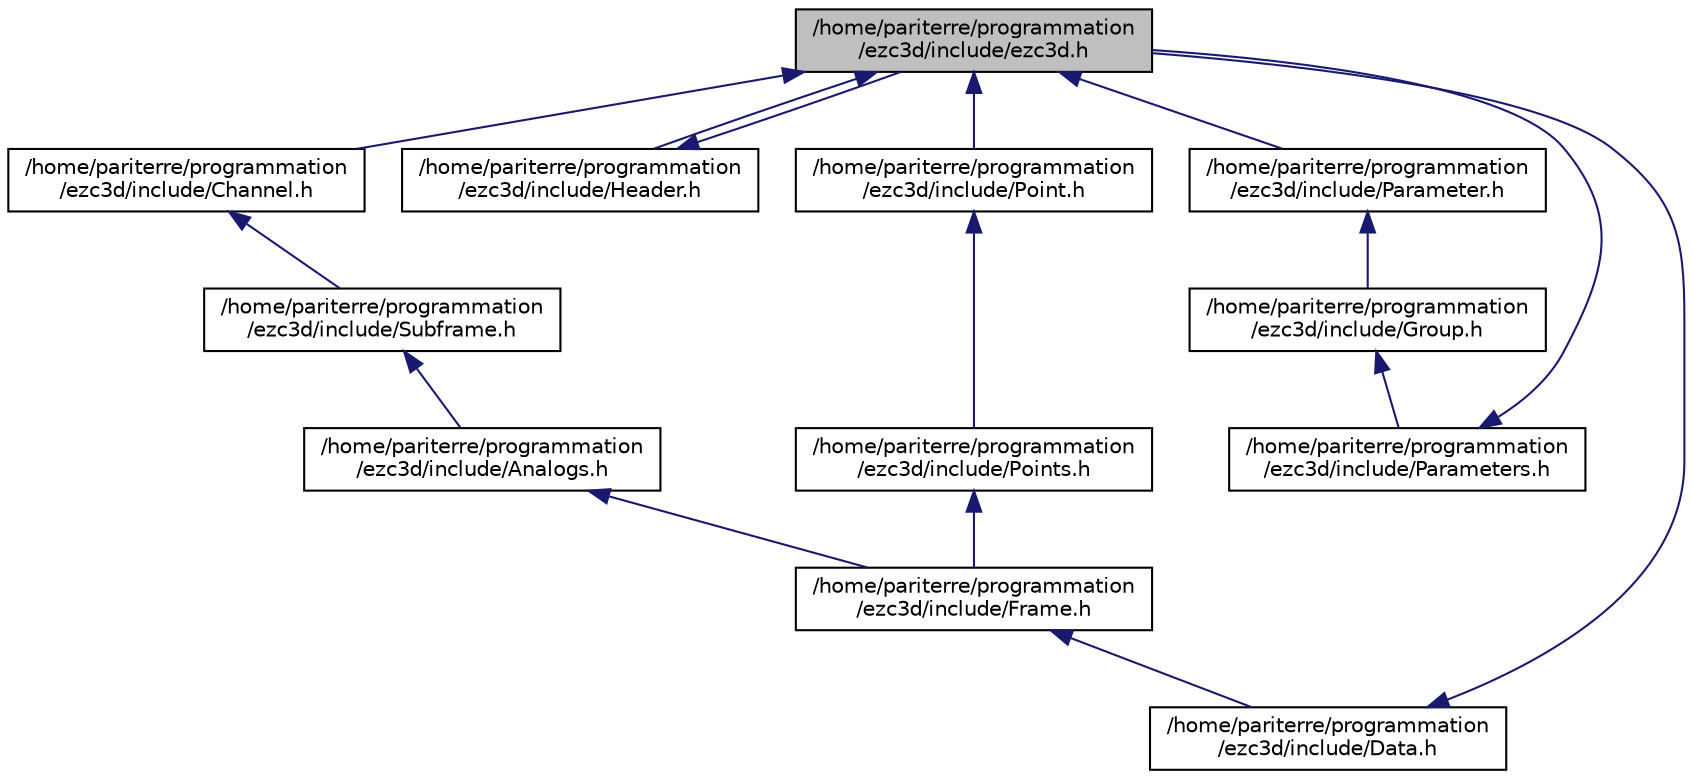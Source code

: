 digraph "/home/pariterre/programmation/ezc3d/include/ezc3d.h"
{
  edge [fontname="Helvetica",fontsize="10",labelfontname="Helvetica",labelfontsize="10"];
  node [fontname="Helvetica",fontsize="10",shape=record];
  Node21 [label="/home/pariterre/programmation\l/ezc3d/include/ezc3d.h",height=0.2,width=0.4,color="black", fillcolor="grey75", style="filled", fontcolor="black"];
  Node21 -> Node22 [dir="back",color="midnightblue",fontsize="10",style="solid",fontname="Helvetica"];
  Node22 [label="/home/pariterre/programmation\l/ezc3d/include/Channel.h",height=0.2,width=0.4,color="black", fillcolor="white", style="filled",URL="$Channel_8h.html",tooltip="Declaration of Channel class. "];
  Node22 -> Node23 [dir="back",color="midnightblue",fontsize="10",style="solid",fontname="Helvetica"];
  Node23 [label="/home/pariterre/programmation\l/ezc3d/include/Subframe.h",height=0.2,width=0.4,color="black", fillcolor="white", style="filled",URL="$Subframe_8h.html",tooltip="Declaration of Subframe class. "];
  Node23 -> Node24 [dir="back",color="midnightblue",fontsize="10",style="solid",fontname="Helvetica"];
  Node24 [label="/home/pariterre/programmation\l/ezc3d/include/Analogs.h",height=0.2,width=0.4,color="black", fillcolor="white", style="filled",URL="$Analogs_8h.html",tooltip="Declaration of Analogs class. "];
  Node24 -> Node25 [dir="back",color="midnightblue",fontsize="10",style="solid",fontname="Helvetica"];
  Node25 [label="/home/pariterre/programmation\l/ezc3d/include/Frame.h",height=0.2,width=0.4,color="black", fillcolor="white", style="filled",URL="$Frame_8h.html",tooltip="Declaration of Frame class. "];
  Node25 -> Node26 [dir="back",color="midnightblue",fontsize="10",style="solid",fontname="Helvetica"];
  Node26 [label="/home/pariterre/programmation\l/ezc3d/include/Data.h",height=0.2,width=0.4,color="black", fillcolor="white", style="filled",URL="$Data_8h.html",tooltip="Declaration of data class. "];
  Node26 -> Node21 [dir="back",color="midnightblue",fontsize="10",style="solid",fontname="Helvetica"];
  Node21 -> Node27 [dir="back",color="midnightblue",fontsize="10",style="solid",fontname="Helvetica"];
  Node27 [label="/home/pariterre/programmation\l/ezc3d/include/Header.h",height=0.2,width=0.4,color="black", fillcolor="white", style="filled",URL="$Header_8h.html",tooltip="Declaration of Header class. "];
  Node27 -> Node21 [dir="back",color="midnightblue",fontsize="10",style="solid",fontname="Helvetica"];
  Node21 -> Node28 [dir="back",color="midnightblue",fontsize="10",style="solid",fontname="Helvetica"];
  Node28 [label="/home/pariterre/programmation\l/ezc3d/include/Parameter.h",height=0.2,width=0.4,color="black", fillcolor="white", style="filled",URL="$Parameter_8h.html",tooltip="Declaration of Parameter class. "];
  Node28 -> Node29 [dir="back",color="midnightblue",fontsize="10",style="solid",fontname="Helvetica"];
  Node29 [label="/home/pariterre/programmation\l/ezc3d/include/Group.h",height=0.2,width=0.4,color="black", fillcolor="white", style="filled",URL="$Group_8h.html",tooltip="Declaration of Group class. "];
  Node29 -> Node30 [dir="back",color="midnightblue",fontsize="10",style="solid",fontname="Helvetica"];
  Node30 [label="/home/pariterre/programmation\l/ezc3d/include/Parameters.h",height=0.2,width=0.4,color="black", fillcolor="white", style="filled",URL="$Parameters_8h_source.html"];
  Node30 -> Node21 [dir="back",color="midnightblue",fontsize="10",style="solid",fontname="Helvetica"];
  Node21 -> Node31 [dir="back",color="midnightblue",fontsize="10",style="solid",fontname="Helvetica"];
  Node31 [label="/home/pariterre/programmation\l/ezc3d/include/Point.h",height=0.2,width=0.4,color="black", fillcolor="white", style="filled",URL="$Point_8h.html",tooltip="Declaration of Point class. "];
  Node31 -> Node32 [dir="back",color="midnightblue",fontsize="10",style="solid",fontname="Helvetica"];
  Node32 [label="/home/pariterre/programmation\l/ezc3d/include/Points.h",height=0.2,width=0.4,color="black", fillcolor="white", style="filled",URL="$Points_8h.html",tooltip="Declaration of Points class. "];
  Node32 -> Node25 [dir="back",color="midnightblue",fontsize="10",style="solid",fontname="Helvetica"];
}
